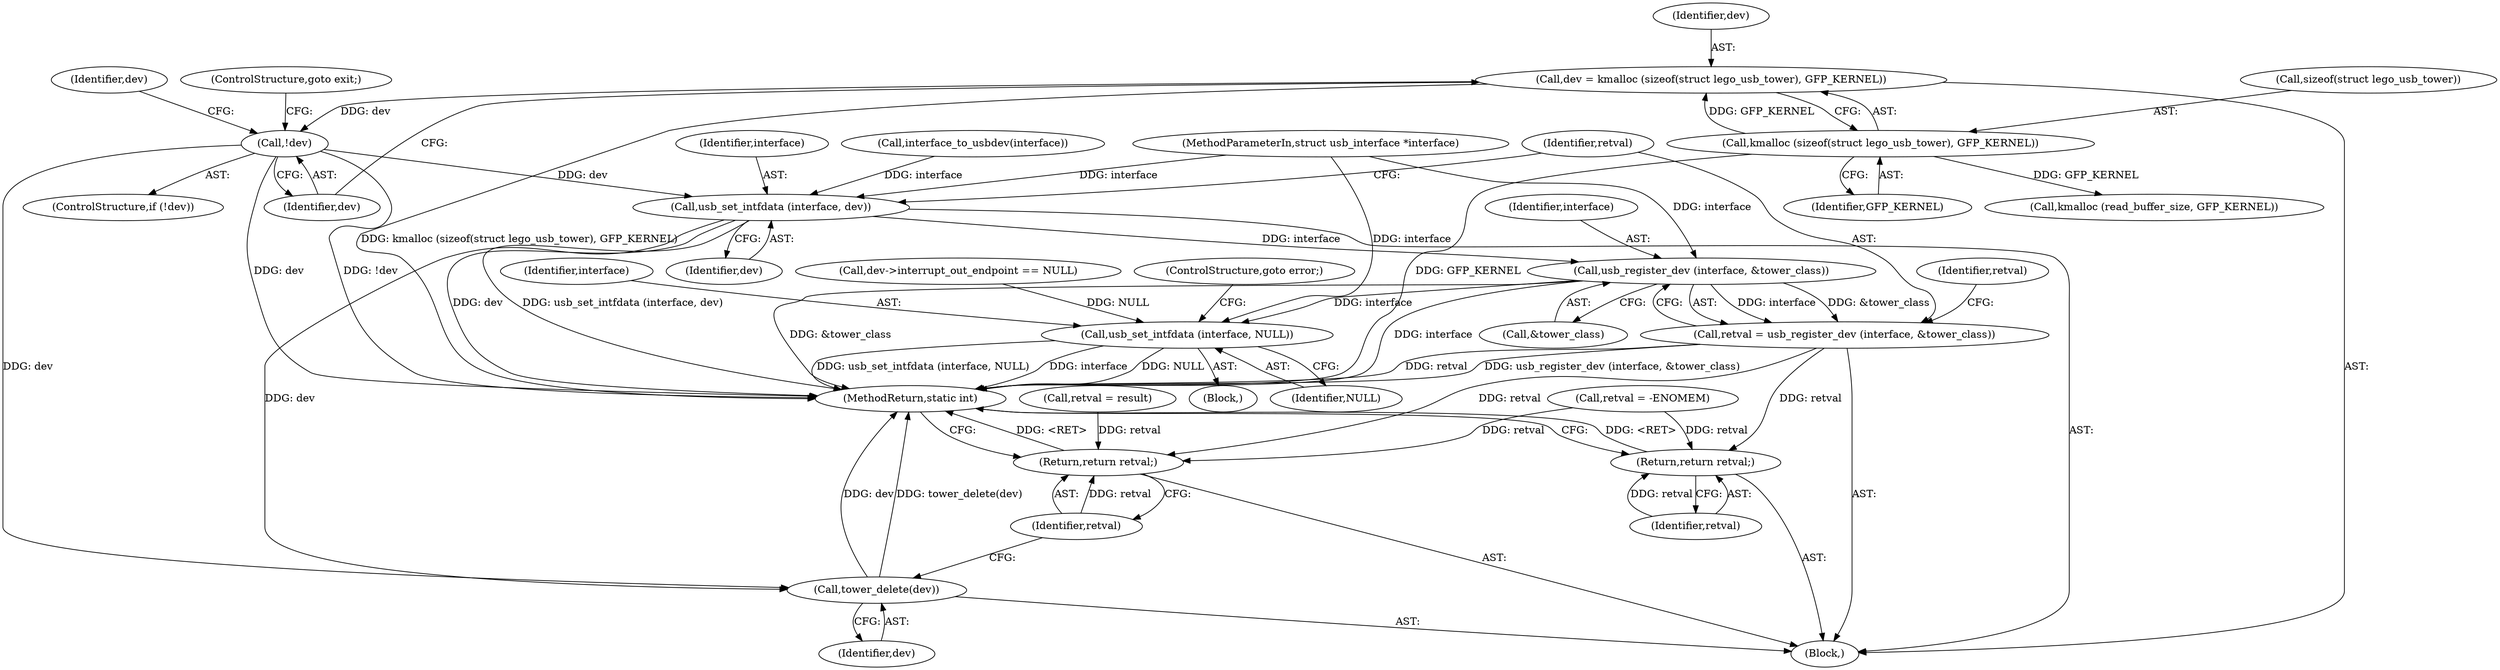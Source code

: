 digraph "0_linux_2fae9e5a7babada041e2e161699ade2447a01989@API" {
"1000136" [label="(Call,dev = kmalloc (sizeof(struct lego_usb_tower), GFP_KERNEL))"];
"1000138" [label="(Call,kmalloc (sizeof(struct lego_usb_tower), GFP_KERNEL))"];
"1000143" [label="(Call,!dev)"];
"1000456" [label="(Call,usb_set_intfdata (interface, dev))"];
"1000461" [label="(Call,usb_register_dev (interface, &tower_class))"];
"1000459" [label="(Call,retval = usb_register_dev (interface, &tower_class))"];
"1000498" [label="(Return,return retval;)"];
"1000503" [label="(Return,return retval;)"];
"1000471" [label="(Call,usb_set_intfdata (interface, NULL))"];
"1000501" [label="(Call,tower_delete(dev))"];
"1000320" [label="(Call,kmalloc (read_buffer_size, GFP_KERNEL))"];
"1000141" [label="(Identifier,GFP_KERNEL)"];
"1000142" [label="(ControlStructure,if (!dev))"];
"1000138" [label="(Call,kmalloc (sizeof(struct lego_usb_tower), GFP_KERNEL))"];
"1000457" [label="(Identifier,interface)"];
"1000504" [label="(Identifier,retval)"];
"1000462" [label="(Identifier,interface)"];
"1000436" [label="(Call,retval = result)"];
"1000136" [label="(Call,dev = kmalloc (sizeof(struct lego_usb_tower), GFP_KERNEL))"];
"1000466" [label="(Identifier,retval)"];
"1000472" [label="(Identifier,interface)"];
"1000456" [label="(Call,usb_set_intfdata (interface, dev))"];
"1000467" [label="(Block,)"];
"1000471" [label="(Call,usb_set_intfdata (interface, NULL))"];
"1000458" [label="(Identifier,dev)"];
"1000131" [label="(Call,retval = -ENOMEM)"];
"1000107" [label="(MethodParameterIn,struct usb_interface *interface)"];
"1000498" [label="(Return,return retval;)"];
"1000145" [label="(ControlStructure,goto exit;)"];
"1000149" [label="(Identifier,dev)"];
"1000473" [label="(Identifier,NULL)"];
"1000463" [label="(Call,&tower_class)"];
"1000306" [label="(Call,dev->interrupt_out_endpoint == NULL)"];
"1000139" [label="(Call,sizeof(struct lego_usb_tower))"];
"1000120" [label="(Call,interface_to_usbdev(interface))"];
"1000461" [label="(Call,usb_register_dev (interface, &tower_class))"];
"1000137" [label="(Identifier,dev)"];
"1000474" [label="(ControlStructure,goto error;)"];
"1000505" [label="(MethodReturn,static int)"];
"1000460" [label="(Identifier,retval)"];
"1000143" [label="(Call,!dev)"];
"1000501" [label="(Call,tower_delete(dev))"];
"1000459" [label="(Call,retval = usb_register_dev (interface, &tower_class))"];
"1000499" [label="(Identifier,retval)"];
"1000502" [label="(Identifier,dev)"];
"1000503" [label="(Return,return retval;)"];
"1000109" [label="(Block,)"];
"1000144" [label="(Identifier,dev)"];
"1000136" -> "1000109"  [label="AST: "];
"1000136" -> "1000138"  [label="CFG: "];
"1000137" -> "1000136"  [label="AST: "];
"1000138" -> "1000136"  [label="AST: "];
"1000144" -> "1000136"  [label="CFG: "];
"1000136" -> "1000505"  [label="DDG: kmalloc (sizeof(struct lego_usb_tower), GFP_KERNEL)"];
"1000138" -> "1000136"  [label="DDG: GFP_KERNEL"];
"1000136" -> "1000143"  [label="DDG: dev"];
"1000138" -> "1000141"  [label="CFG: "];
"1000139" -> "1000138"  [label="AST: "];
"1000141" -> "1000138"  [label="AST: "];
"1000138" -> "1000505"  [label="DDG: GFP_KERNEL"];
"1000138" -> "1000320"  [label="DDG: GFP_KERNEL"];
"1000143" -> "1000142"  [label="AST: "];
"1000143" -> "1000144"  [label="CFG: "];
"1000144" -> "1000143"  [label="AST: "];
"1000145" -> "1000143"  [label="CFG: "];
"1000149" -> "1000143"  [label="CFG: "];
"1000143" -> "1000505"  [label="DDG: dev"];
"1000143" -> "1000505"  [label="DDG: !dev"];
"1000143" -> "1000456"  [label="DDG: dev"];
"1000143" -> "1000501"  [label="DDG: dev"];
"1000456" -> "1000109"  [label="AST: "];
"1000456" -> "1000458"  [label="CFG: "];
"1000457" -> "1000456"  [label="AST: "];
"1000458" -> "1000456"  [label="AST: "];
"1000460" -> "1000456"  [label="CFG: "];
"1000456" -> "1000505"  [label="DDG: dev"];
"1000456" -> "1000505"  [label="DDG: usb_set_intfdata (interface, dev)"];
"1000120" -> "1000456"  [label="DDG: interface"];
"1000107" -> "1000456"  [label="DDG: interface"];
"1000456" -> "1000461"  [label="DDG: interface"];
"1000456" -> "1000501"  [label="DDG: dev"];
"1000461" -> "1000459"  [label="AST: "];
"1000461" -> "1000463"  [label="CFG: "];
"1000462" -> "1000461"  [label="AST: "];
"1000463" -> "1000461"  [label="AST: "];
"1000459" -> "1000461"  [label="CFG: "];
"1000461" -> "1000505"  [label="DDG: &tower_class"];
"1000461" -> "1000505"  [label="DDG: interface"];
"1000461" -> "1000459"  [label="DDG: interface"];
"1000461" -> "1000459"  [label="DDG: &tower_class"];
"1000107" -> "1000461"  [label="DDG: interface"];
"1000461" -> "1000471"  [label="DDG: interface"];
"1000459" -> "1000109"  [label="AST: "];
"1000460" -> "1000459"  [label="AST: "];
"1000466" -> "1000459"  [label="CFG: "];
"1000459" -> "1000505"  [label="DDG: retval"];
"1000459" -> "1000505"  [label="DDG: usb_register_dev (interface, &tower_class)"];
"1000459" -> "1000498"  [label="DDG: retval"];
"1000459" -> "1000503"  [label="DDG: retval"];
"1000498" -> "1000109"  [label="AST: "];
"1000498" -> "1000499"  [label="CFG: "];
"1000499" -> "1000498"  [label="AST: "];
"1000505" -> "1000498"  [label="CFG: "];
"1000498" -> "1000505"  [label="DDG: <RET>"];
"1000499" -> "1000498"  [label="DDG: retval"];
"1000131" -> "1000498"  [label="DDG: retval"];
"1000503" -> "1000109"  [label="AST: "];
"1000503" -> "1000504"  [label="CFG: "];
"1000504" -> "1000503"  [label="AST: "];
"1000505" -> "1000503"  [label="CFG: "];
"1000503" -> "1000505"  [label="DDG: <RET>"];
"1000504" -> "1000503"  [label="DDG: retval"];
"1000436" -> "1000503"  [label="DDG: retval"];
"1000131" -> "1000503"  [label="DDG: retval"];
"1000471" -> "1000467"  [label="AST: "];
"1000471" -> "1000473"  [label="CFG: "];
"1000472" -> "1000471"  [label="AST: "];
"1000473" -> "1000471"  [label="AST: "];
"1000474" -> "1000471"  [label="CFG: "];
"1000471" -> "1000505"  [label="DDG: interface"];
"1000471" -> "1000505"  [label="DDG: NULL"];
"1000471" -> "1000505"  [label="DDG: usb_set_intfdata (interface, NULL)"];
"1000107" -> "1000471"  [label="DDG: interface"];
"1000306" -> "1000471"  [label="DDG: NULL"];
"1000501" -> "1000109"  [label="AST: "];
"1000501" -> "1000502"  [label="CFG: "];
"1000502" -> "1000501"  [label="AST: "];
"1000504" -> "1000501"  [label="CFG: "];
"1000501" -> "1000505"  [label="DDG: dev"];
"1000501" -> "1000505"  [label="DDG: tower_delete(dev)"];
}
